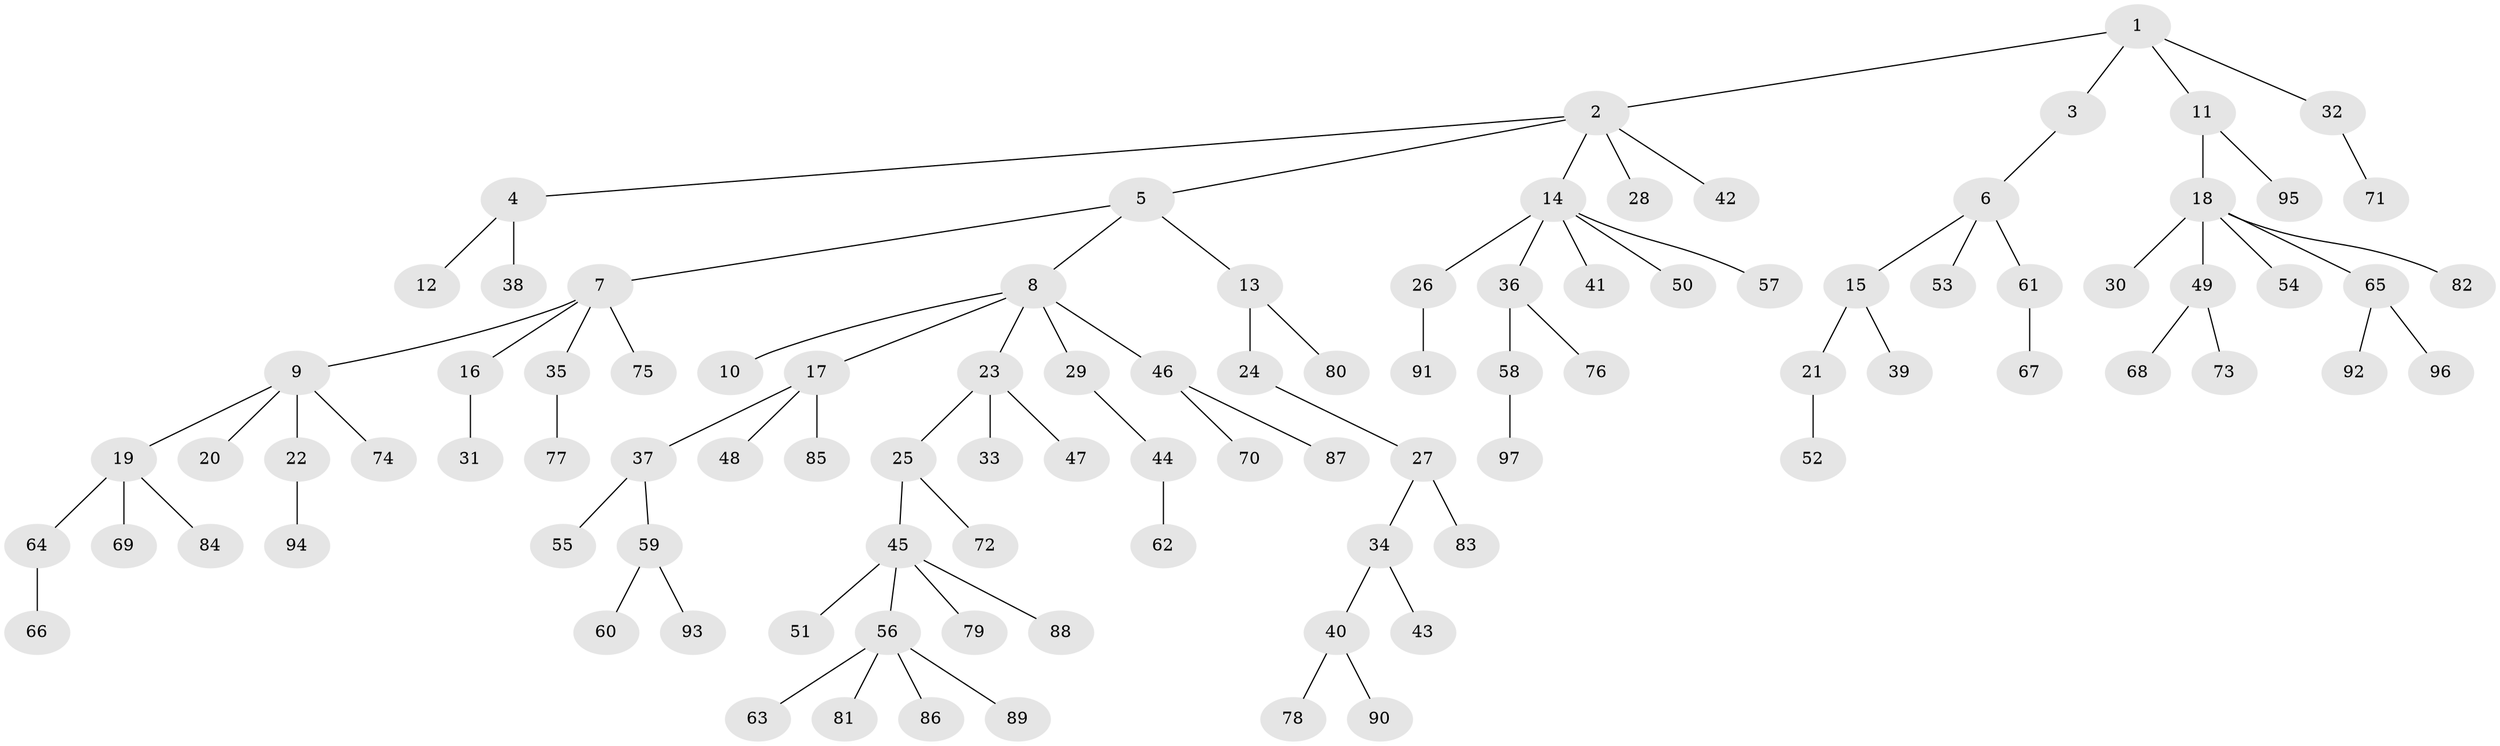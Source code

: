 // coarse degree distribution, {4: 0.07246376811594203, 5: 0.08695652173913043, 2: 0.15942028985507245, 8: 0.014492753623188406, 1: 0.5942028985507246, 3: 0.07246376811594203}
// Generated by graph-tools (version 1.1) at 2025/42/03/06/25 10:42:03]
// undirected, 97 vertices, 96 edges
graph export_dot {
graph [start="1"]
  node [color=gray90,style=filled];
  1;
  2;
  3;
  4;
  5;
  6;
  7;
  8;
  9;
  10;
  11;
  12;
  13;
  14;
  15;
  16;
  17;
  18;
  19;
  20;
  21;
  22;
  23;
  24;
  25;
  26;
  27;
  28;
  29;
  30;
  31;
  32;
  33;
  34;
  35;
  36;
  37;
  38;
  39;
  40;
  41;
  42;
  43;
  44;
  45;
  46;
  47;
  48;
  49;
  50;
  51;
  52;
  53;
  54;
  55;
  56;
  57;
  58;
  59;
  60;
  61;
  62;
  63;
  64;
  65;
  66;
  67;
  68;
  69;
  70;
  71;
  72;
  73;
  74;
  75;
  76;
  77;
  78;
  79;
  80;
  81;
  82;
  83;
  84;
  85;
  86;
  87;
  88;
  89;
  90;
  91;
  92;
  93;
  94;
  95;
  96;
  97;
  1 -- 2;
  1 -- 3;
  1 -- 11;
  1 -- 32;
  2 -- 4;
  2 -- 5;
  2 -- 14;
  2 -- 28;
  2 -- 42;
  3 -- 6;
  4 -- 12;
  4 -- 38;
  5 -- 7;
  5 -- 8;
  5 -- 13;
  6 -- 15;
  6 -- 53;
  6 -- 61;
  7 -- 9;
  7 -- 16;
  7 -- 35;
  7 -- 75;
  8 -- 10;
  8 -- 17;
  8 -- 23;
  8 -- 29;
  8 -- 46;
  9 -- 19;
  9 -- 20;
  9 -- 22;
  9 -- 74;
  11 -- 18;
  11 -- 95;
  13 -- 24;
  13 -- 80;
  14 -- 26;
  14 -- 36;
  14 -- 41;
  14 -- 50;
  14 -- 57;
  15 -- 21;
  15 -- 39;
  16 -- 31;
  17 -- 37;
  17 -- 48;
  17 -- 85;
  18 -- 30;
  18 -- 49;
  18 -- 54;
  18 -- 65;
  18 -- 82;
  19 -- 64;
  19 -- 69;
  19 -- 84;
  21 -- 52;
  22 -- 94;
  23 -- 25;
  23 -- 33;
  23 -- 47;
  24 -- 27;
  25 -- 45;
  25 -- 72;
  26 -- 91;
  27 -- 34;
  27 -- 83;
  29 -- 44;
  32 -- 71;
  34 -- 40;
  34 -- 43;
  35 -- 77;
  36 -- 58;
  36 -- 76;
  37 -- 55;
  37 -- 59;
  40 -- 78;
  40 -- 90;
  44 -- 62;
  45 -- 51;
  45 -- 56;
  45 -- 79;
  45 -- 88;
  46 -- 70;
  46 -- 87;
  49 -- 68;
  49 -- 73;
  56 -- 63;
  56 -- 81;
  56 -- 86;
  56 -- 89;
  58 -- 97;
  59 -- 60;
  59 -- 93;
  61 -- 67;
  64 -- 66;
  65 -- 92;
  65 -- 96;
}
